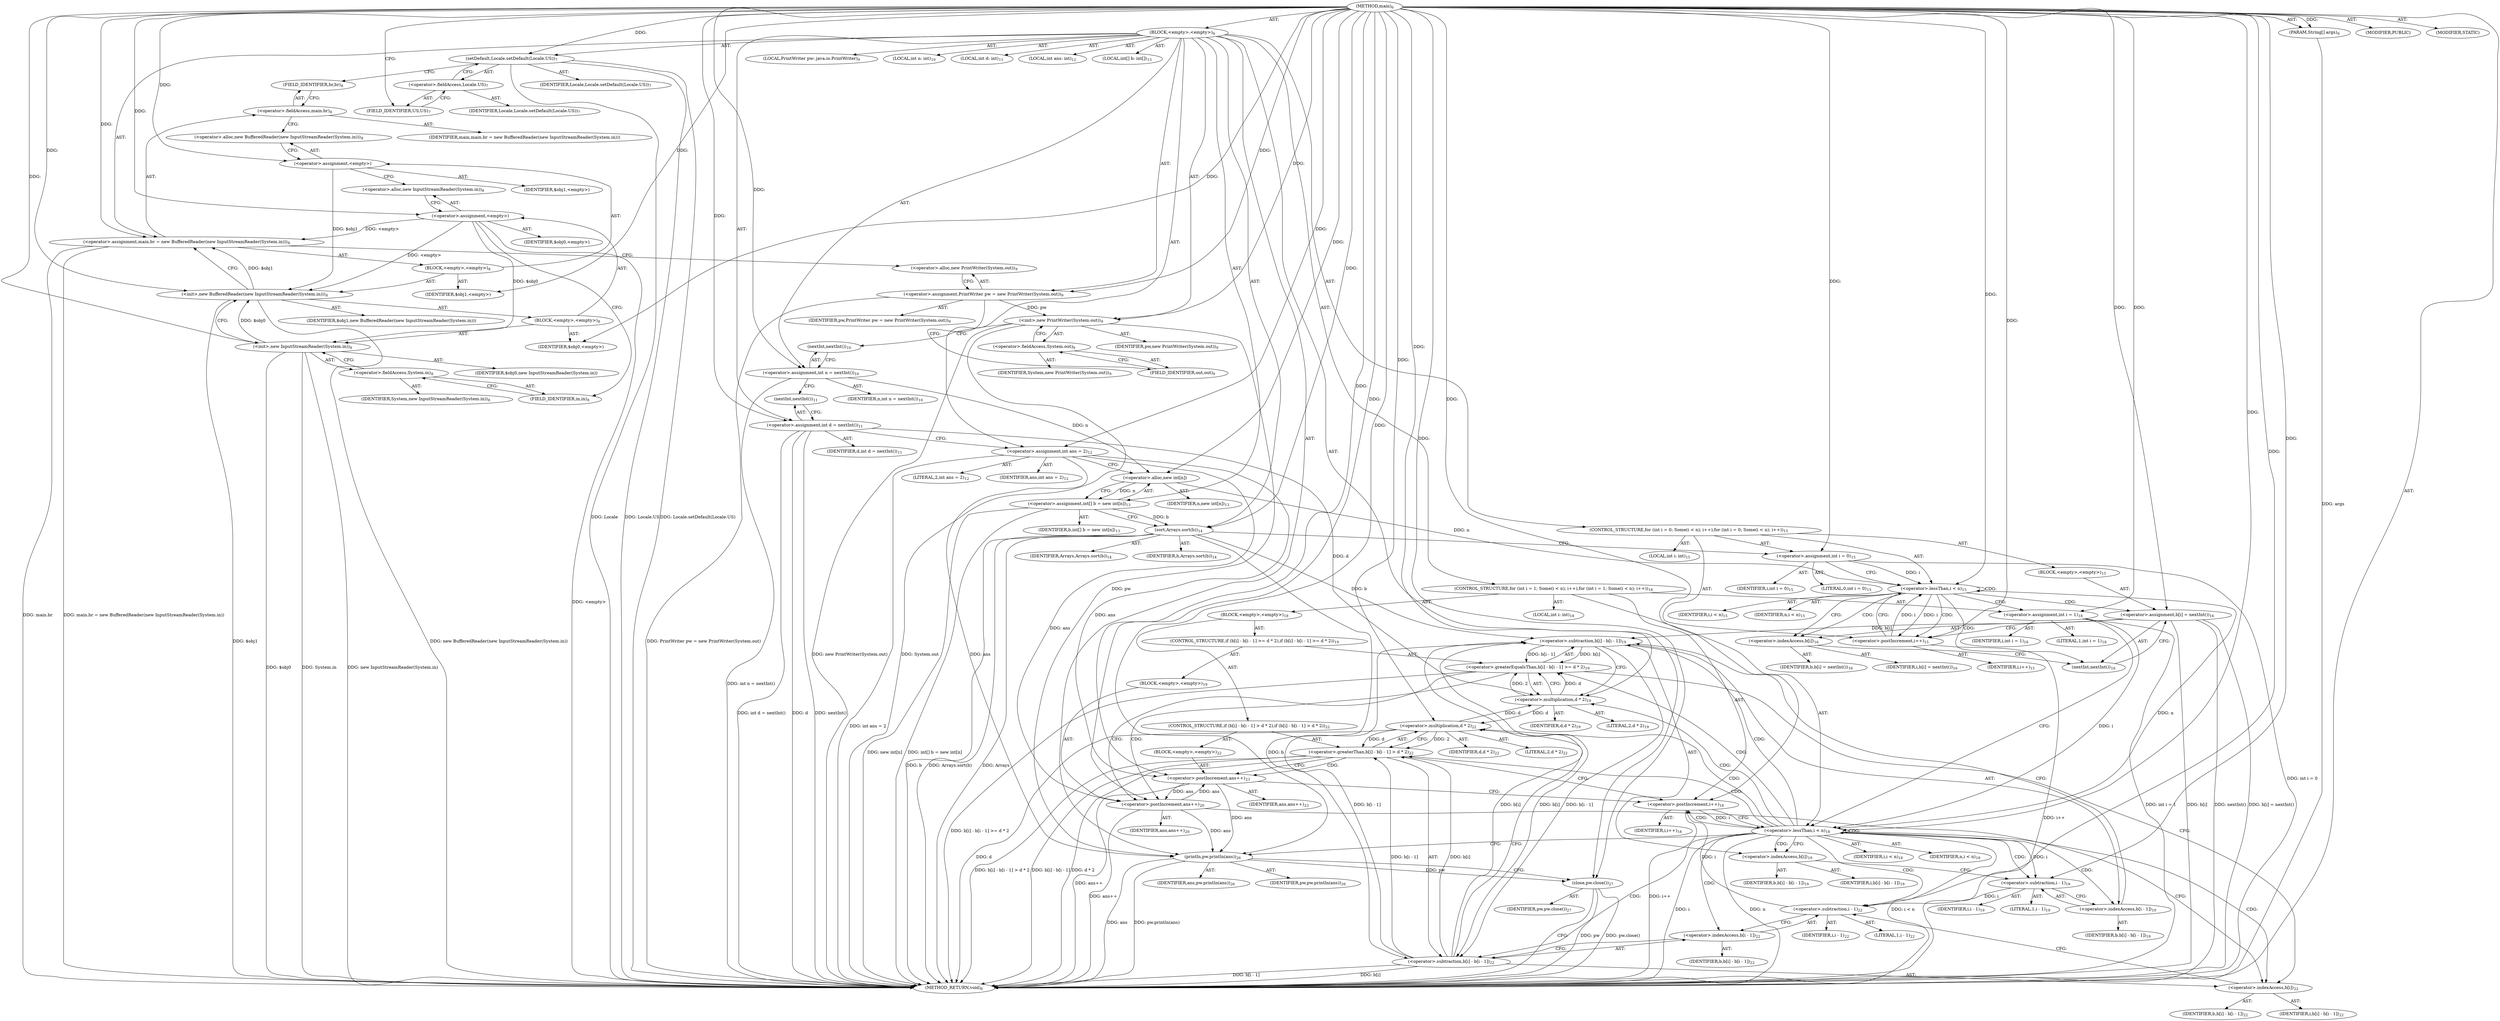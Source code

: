 digraph "main" {  
"21" [label = <(METHOD,main)<SUB>6</SUB>> ]
"22" [label = <(PARAM,String[] args)<SUB>6</SUB>> ]
"23" [label = <(BLOCK,&lt;empty&gt;,&lt;empty&gt;)<SUB>6</SUB>> ]
"24" [label = <(setDefault,Locale.setDefault(Locale.US))<SUB>7</SUB>> ]
"25" [label = <(IDENTIFIER,Locale,Locale.setDefault(Locale.US))<SUB>7</SUB>> ]
"26" [label = <(&lt;operator&gt;.fieldAccess,Locale.US)<SUB>7</SUB>> ]
"27" [label = <(IDENTIFIER,Locale,Locale.setDefault(Locale.US))<SUB>7</SUB>> ]
"28" [label = <(FIELD_IDENTIFIER,US,US)<SUB>7</SUB>> ]
"29" [label = <(&lt;operator&gt;.assignment,main.br = new BufferedReader(new InputStreamReader(System.in)))<SUB>8</SUB>> ]
"30" [label = <(&lt;operator&gt;.fieldAccess,main.br)<SUB>8</SUB>> ]
"31" [label = <(IDENTIFIER,main,main.br = new BufferedReader(new InputStreamReader(System.in)))> ]
"32" [label = <(FIELD_IDENTIFIER,br,br)<SUB>8</SUB>> ]
"33" [label = <(BLOCK,&lt;empty&gt;,&lt;empty&gt;)<SUB>8</SUB>> ]
"34" [label = <(&lt;operator&gt;.assignment,&lt;empty&gt;)> ]
"35" [label = <(IDENTIFIER,$obj1,&lt;empty&gt;)> ]
"36" [label = <(&lt;operator&gt;.alloc,new BufferedReader(new InputStreamReader(System.in)))<SUB>8</SUB>> ]
"37" [label = <(&lt;init&gt;,new BufferedReader(new InputStreamReader(System.in)))<SUB>8</SUB>> ]
"38" [label = <(IDENTIFIER,$obj1,new BufferedReader(new InputStreamReader(System.in)))> ]
"39" [label = <(BLOCK,&lt;empty&gt;,&lt;empty&gt;)<SUB>8</SUB>> ]
"40" [label = <(&lt;operator&gt;.assignment,&lt;empty&gt;)> ]
"41" [label = <(IDENTIFIER,$obj0,&lt;empty&gt;)> ]
"42" [label = <(&lt;operator&gt;.alloc,new InputStreamReader(System.in))<SUB>8</SUB>> ]
"43" [label = <(&lt;init&gt;,new InputStreamReader(System.in))<SUB>8</SUB>> ]
"44" [label = <(IDENTIFIER,$obj0,new InputStreamReader(System.in))> ]
"45" [label = <(&lt;operator&gt;.fieldAccess,System.in)<SUB>8</SUB>> ]
"46" [label = <(IDENTIFIER,System,new InputStreamReader(System.in))<SUB>8</SUB>> ]
"47" [label = <(FIELD_IDENTIFIER,in,in)<SUB>8</SUB>> ]
"48" [label = <(IDENTIFIER,$obj0,&lt;empty&gt;)> ]
"49" [label = <(IDENTIFIER,$obj1,&lt;empty&gt;)> ]
"4" [label = <(LOCAL,PrintWriter pw: java.io.PrintWriter)<SUB>9</SUB>> ]
"50" [label = <(&lt;operator&gt;.assignment,PrintWriter pw = new PrintWriter(System.out))<SUB>9</SUB>> ]
"51" [label = <(IDENTIFIER,pw,PrintWriter pw = new PrintWriter(System.out))<SUB>9</SUB>> ]
"52" [label = <(&lt;operator&gt;.alloc,new PrintWriter(System.out))<SUB>9</SUB>> ]
"53" [label = <(&lt;init&gt;,new PrintWriter(System.out))<SUB>9</SUB>> ]
"3" [label = <(IDENTIFIER,pw,new PrintWriter(System.out))<SUB>9</SUB>> ]
"54" [label = <(&lt;operator&gt;.fieldAccess,System.out)<SUB>9</SUB>> ]
"55" [label = <(IDENTIFIER,System,new PrintWriter(System.out))<SUB>9</SUB>> ]
"56" [label = <(FIELD_IDENTIFIER,out,out)<SUB>9</SUB>> ]
"57" [label = <(LOCAL,int n: int)<SUB>10</SUB>> ]
"58" [label = <(&lt;operator&gt;.assignment,int n = nextInt())<SUB>10</SUB>> ]
"59" [label = <(IDENTIFIER,n,int n = nextInt())<SUB>10</SUB>> ]
"60" [label = <(nextInt,nextInt())<SUB>10</SUB>> ]
"61" [label = <(LOCAL,int d: int)<SUB>11</SUB>> ]
"62" [label = <(&lt;operator&gt;.assignment,int d = nextInt())<SUB>11</SUB>> ]
"63" [label = <(IDENTIFIER,d,int d = nextInt())<SUB>11</SUB>> ]
"64" [label = <(nextInt,nextInt())<SUB>11</SUB>> ]
"65" [label = <(LOCAL,int ans: int)<SUB>12</SUB>> ]
"66" [label = <(&lt;operator&gt;.assignment,int ans = 2)<SUB>12</SUB>> ]
"67" [label = <(IDENTIFIER,ans,int ans = 2)<SUB>12</SUB>> ]
"68" [label = <(LITERAL,2,int ans = 2)<SUB>12</SUB>> ]
"69" [label = <(LOCAL,int[] b: int[])<SUB>13</SUB>> ]
"70" [label = <(&lt;operator&gt;.assignment,int[] b = new int[n])<SUB>13</SUB>> ]
"71" [label = <(IDENTIFIER,b,int[] b = new int[n])<SUB>13</SUB>> ]
"72" [label = <(&lt;operator&gt;.alloc,new int[n])> ]
"73" [label = <(IDENTIFIER,n,new int[n])<SUB>13</SUB>> ]
"74" [label = <(sort,Arrays.sort(b))<SUB>14</SUB>> ]
"75" [label = <(IDENTIFIER,Arrays,Arrays.sort(b))<SUB>14</SUB>> ]
"76" [label = <(IDENTIFIER,b,Arrays.sort(b))<SUB>14</SUB>> ]
"77" [label = <(CONTROL_STRUCTURE,for (int i = 0; Some(i &lt; n); i++),for (int i = 0; Some(i &lt; n); i++))<SUB>15</SUB>> ]
"78" [label = <(LOCAL,int i: int)<SUB>15</SUB>> ]
"79" [label = <(&lt;operator&gt;.assignment,int i = 0)<SUB>15</SUB>> ]
"80" [label = <(IDENTIFIER,i,int i = 0)<SUB>15</SUB>> ]
"81" [label = <(LITERAL,0,int i = 0)<SUB>15</SUB>> ]
"82" [label = <(&lt;operator&gt;.lessThan,i &lt; n)<SUB>15</SUB>> ]
"83" [label = <(IDENTIFIER,i,i &lt; n)<SUB>15</SUB>> ]
"84" [label = <(IDENTIFIER,n,i &lt; n)<SUB>15</SUB>> ]
"85" [label = <(&lt;operator&gt;.postIncrement,i++)<SUB>15</SUB>> ]
"86" [label = <(IDENTIFIER,i,i++)<SUB>15</SUB>> ]
"87" [label = <(BLOCK,&lt;empty&gt;,&lt;empty&gt;)<SUB>15</SUB>> ]
"88" [label = <(&lt;operator&gt;.assignment,b[i] = nextInt())<SUB>16</SUB>> ]
"89" [label = <(&lt;operator&gt;.indexAccess,b[i])<SUB>16</SUB>> ]
"90" [label = <(IDENTIFIER,b,b[i] = nextInt())<SUB>16</SUB>> ]
"91" [label = <(IDENTIFIER,i,b[i] = nextInt())<SUB>16</SUB>> ]
"92" [label = <(nextInt,nextInt())<SUB>16</SUB>> ]
"93" [label = <(CONTROL_STRUCTURE,for (int i = 1; Some(i &lt; n); i++),for (int i = 1; Some(i &lt; n); i++))<SUB>18</SUB>> ]
"94" [label = <(LOCAL,int i: int)<SUB>18</SUB>> ]
"95" [label = <(&lt;operator&gt;.assignment,int i = 1)<SUB>18</SUB>> ]
"96" [label = <(IDENTIFIER,i,int i = 1)<SUB>18</SUB>> ]
"97" [label = <(LITERAL,1,int i = 1)<SUB>18</SUB>> ]
"98" [label = <(&lt;operator&gt;.lessThan,i &lt; n)<SUB>18</SUB>> ]
"99" [label = <(IDENTIFIER,i,i &lt; n)<SUB>18</SUB>> ]
"100" [label = <(IDENTIFIER,n,i &lt; n)<SUB>18</SUB>> ]
"101" [label = <(&lt;operator&gt;.postIncrement,i++)<SUB>18</SUB>> ]
"102" [label = <(IDENTIFIER,i,i++)<SUB>18</SUB>> ]
"103" [label = <(BLOCK,&lt;empty&gt;,&lt;empty&gt;)<SUB>18</SUB>> ]
"104" [label = <(CONTROL_STRUCTURE,if (b[i] - b[i - 1] &gt;= d * 2),if (b[i] - b[i - 1] &gt;= d * 2))<SUB>19</SUB>> ]
"105" [label = <(&lt;operator&gt;.greaterEqualsThan,b[i] - b[i - 1] &gt;= d * 2)<SUB>19</SUB>> ]
"106" [label = <(&lt;operator&gt;.subtraction,b[i] - b[i - 1])<SUB>19</SUB>> ]
"107" [label = <(&lt;operator&gt;.indexAccess,b[i])<SUB>19</SUB>> ]
"108" [label = <(IDENTIFIER,b,b[i] - b[i - 1])<SUB>19</SUB>> ]
"109" [label = <(IDENTIFIER,i,b[i] - b[i - 1])<SUB>19</SUB>> ]
"110" [label = <(&lt;operator&gt;.indexAccess,b[i - 1])<SUB>19</SUB>> ]
"111" [label = <(IDENTIFIER,b,b[i] - b[i - 1])<SUB>19</SUB>> ]
"112" [label = <(&lt;operator&gt;.subtraction,i - 1)<SUB>19</SUB>> ]
"113" [label = <(IDENTIFIER,i,i - 1)<SUB>19</SUB>> ]
"114" [label = <(LITERAL,1,i - 1)<SUB>19</SUB>> ]
"115" [label = <(&lt;operator&gt;.multiplication,d * 2)<SUB>19</SUB>> ]
"116" [label = <(IDENTIFIER,d,d * 2)<SUB>19</SUB>> ]
"117" [label = <(LITERAL,2,d * 2)<SUB>19</SUB>> ]
"118" [label = <(BLOCK,&lt;empty&gt;,&lt;empty&gt;)<SUB>19</SUB>> ]
"119" [label = <(&lt;operator&gt;.postIncrement,ans++)<SUB>20</SUB>> ]
"120" [label = <(IDENTIFIER,ans,ans++)<SUB>20</SUB>> ]
"121" [label = <(CONTROL_STRUCTURE,if (b[i] - b[i - 1] &gt; d * 2),if (b[i] - b[i - 1] &gt; d * 2))<SUB>22</SUB>> ]
"122" [label = <(&lt;operator&gt;.greaterThan,b[i] - b[i - 1] &gt; d * 2)<SUB>22</SUB>> ]
"123" [label = <(&lt;operator&gt;.subtraction,b[i] - b[i - 1])<SUB>22</SUB>> ]
"124" [label = <(&lt;operator&gt;.indexAccess,b[i])<SUB>22</SUB>> ]
"125" [label = <(IDENTIFIER,b,b[i] - b[i - 1])<SUB>22</SUB>> ]
"126" [label = <(IDENTIFIER,i,b[i] - b[i - 1])<SUB>22</SUB>> ]
"127" [label = <(&lt;operator&gt;.indexAccess,b[i - 1])<SUB>22</SUB>> ]
"128" [label = <(IDENTIFIER,b,b[i] - b[i - 1])<SUB>22</SUB>> ]
"129" [label = <(&lt;operator&gt;.subtraction,i - 1)<SUB>22</SUB>> ]
"130" [label = <(IDENTIFIER,i,i - 1)<SUB>22</SUB>> ]
"131" [label = <(LITERAL,1,i - 1)<SUB>22</SUB>> ]
"132" [label = <(&lt;operator&gt;.multiplication,d * 2)<SUB>22</SUB>> ]
"133" [label = <(IDENTIFIER,d,d * 2)<SUB>22</SUB>> ]
"134" [label = <(LITERAL,2,d * 2)<SUB>22</SUB>> ]
"135" [label = <(BLOCK,&lt;empty&gt;,&lt;empty&gt;)<SUB>22</SUB>> ]
"136" [label = <(&lt;operator&gt;.postIncrement,ans++)<SUB>23</SUB>> ]
"137" [label = <(IDENTIFIER,ans,ans++)<SUB>23</SUB>> ]
"138" [label = <(println,pw.println(ans))<SUB>26</SUB>> ]
"139" [label = <(IDENTIFIER,pw,pw.println(ans))<SUB>26</SUB>> ]
"140" [label = <(IDENTIFIER,ans,pw.println(ans))<SUB>26</SUB>> ]
"141" [label = <(close,pw.close())<SUB>27</SUB>> ]
"142" [label = <(IDENTIFIER,pw,pw.close())<SUB>27</SUB>> ]
"143" [label = <(MODIFIER,PUBLIC)> ]
"144" [label = <(MODIFIER,STATIC)> ]
"145" [label = <(METHOD_RETURN,void)<SUB>6</SUB>> ]
  "21" -> "22"  [ label = "AST: "] 
  "21" -> "23"  [ label = "AST: "] 
  "21" -> "143"  [ label = "AST: "] 
  "21" -> "144"  [ label = "AST: "] 
  "21" -> "145"  [ label = "AST: "] 
  "23" -> "24"  [ label = "AST: "] 
  "23" -> "29"  [ label = "AST: "] 
  "23" -> "4"  [ label = "AST: "] 
  "23" -> "50"  [ label = "AST: "] 
  "23" -> "53"  [ label = "AST: "] 
  "23" -> "57"  [ label = "AST: "] 
  "23" -> "58"  [ label = "AST: "] 
  "23" -> "61"  [ label = "AST: "] 
  "23" -> "62"  [ label = "AST: "] 
  "23" -> "65"  [ label = "AST: "] 
  "23" -> "66"  [ label = "AST: "] 
  "23" -> "69"  [ label = "AST: "] 
  "23" -> "70"  [ label = "AST: "] 
  "23" -> "74"  [ label = "AST: "] 
  "23" -> "77"  [ label = "AST: "] 
  "23" -> "93"  [ label = "AST: "] 
  "23" -> "138"  [ label = "AST: "] 
  "23" -> "141"  [ label = "AST: "] 
  "24" -> "25"  [ label = "AST: "] 
  "24" -> "26"  [ label = "AST: "] 
  "26" -> "27"  [ label = "AST: "] 
  "26" -> "28"  [ label = "AST: "] 
  "29" -> "30"  [ label = "AST: "] 
  "29" -> "33"  [ label = "AST: "] 
  "30" -> "31"  [ label = "AST: "] 
  "30" -> "32"  [ label = "AST: "] 
  "33" -> "34"  [ label = "AST: "] 
  "33" -> "37"  [ label = "AST: "] 
  "33" -> "49"  [ label = "AST: "] 
  "34" -> "35"  [ label = "AST: "] 
  "34" -> "36"  [ label = "AST: "] 
  "37" -> "38"  [ label = "AST: "] 
  "37" -> "39"  [ label = "AST: "] 
  "39" -> "40"  [ label = "AST: "] 
  "39" -> "43"  [ label = "AST: "] 
  "39" -> "48"  [ label = "AST: "] 
  "40" -> "41"  [ label = "AST: "] 
  "40" -> "42"  [ label = "AST: "] 
  "43" -> "44"  [ label = "AST: "] 
  "43" -> "45"  [ label = "AST: "] 
  "45" -> "46"  [ label = "AST: "] 
  "45" -> "47"  [ label = "AST: "] 
  "50" -> "51"  [ label = "AST: "] 
  "50" -> "52"  [ label = "AST: "] 
  "53" -> "3"  [ label = "AST: "] 
  "53" -> "54"  [ label = "AST: "] 
  "54" -> "55"  [ label = "AST: "] 
  "54" -> "56"  [ label = "AST: "] 
  "58" -> "59"  [ label = "AST: "] 
  "58" -> "60"  [ label = "AST: "] 
  "62" -> "63"  [ label = "AST: "] 
  "62" -> "64"  [ label = "AST: "] 
  "66" -> "67"  [ label = "AST: "] 
  "66" -> "68"  [ label = "AST: "] 
  "70" -> "71"  [ label = "AST: "] 
  "70" -> "72"  [ label = "AST: "] 
  "72" -> "73"  [ label = "AST: "] 
  "74" -> "75"  [ label = "AST: "] 
  "74" -> "76"  [ label = "AST: "] 
  "77" -> "78"  [ label = "AST: "] 
  "77" -> "79"  [ label = "AST: "] 
  "77" -> "82"  [ label = "AST: "] 
  "77" -> "85"  [ label = "AST: "] 
  "77" -> "87"  [ label = "AST: "] 
  "79" -> "80"  [ label = "AST: "] 
  "79" -> "81"  [ label = "AST: "] 
  "82" -> "83"  [ label = "AST: "] 
  "82" -> "84"  [ label = "AST: "] 
  "85" -> "86"  [ label = "AST: "] 
  "87" -> "88"  [ label = "AST: "] 
  "88" -> "89"  [ label = "AST: "] 
  "88" -> "92"  [ label = "AST: "] 
  "89" -> "90"  [ label = "AST: "] 
  "89" -> "91"  [ label = "AST: "] 
  "93" -> "94"  [ label = "AST: "] 
  "93" -> "95"  [ label = "AST: "] 
  "93" -> "98"  [ label = "AST: "] 
  "93" -> "101"  [ label = "AST: "] 
  "93" -> "103"  [ label = "AST: "] 
  "95" -> "96"  [ label = "AST: "] 
  "95" -> "97"  [ label = "AST: "] 
  "98" -> "99"  [ label = "AST: "] 
  "98" -> "100"  [ label = "AST: "] 
  "101" -> "102"  [ label = "AST: "] 
  "103" -> "104"  [ label = "AST: "] 
  "103" -> "121"  [ label = "AST: "] 
  "104" -> "105"  [ label = "AST: "] 
  "104" -> "118"  [ label = "AST: "] 
  "105" -> "106"  [ label = "AST: "] 
  "105" -> "115"  [ label = "AST: "] 
  "106" -> "107"  [ label = "AST: "] 
  "106" -> "110"  [ label = "AST: "] 
  "107" -> "108"  [ label = "AST: "] 
  "107" -> "109"  [ label = "AST: "] 
  "110" -> "111"  [ label = "AST: "] 
  "110" -> "112"  [ label = "AST: "] 
  "112" -> "113"  [ label = "AST: "] 
  "112" -> "114"  [ label = "AST: "] 
  "115" -> "116"  [ label = "AST: "] 
  "115" -> "117"  [ label = "AST: "] 
  "118" -> "119"  [ label = "AST: "] 
  "119" -> "120"  [ label = "AST: "] 
  "121" -> "122"  [ label = "AST: "] 
  "121" -> "135"  [ label = "AST: "] 
  "122" -> "123"  [ label = "AST: "] 
  "122" -> "132"  [ label = "AST: "] 
  "123" -> "124"  [ label = "AST: "] 
  "123" -> "127"  [ label = "AST: "] 
  "124" -> "125"  [ label = "AST: "] 
  "124" -> "126"  [ label = "AST: "] 
  "127" -> "128"  [ label = "AST: "] 
  "127" -> "129"  [ label = "AST: "] 
  "129" -> "130"  [ label = "AST: "] 
  "129" -> "131"  [ label = "AST: "] 
  "132" -> "133"  [ label = "AST: "] 
  "132" -> "134"  [ label = "AST: "] 
  "135" -> "136"  [ label = "AST: "] 
  "136" -> "137"  [ label = "AST: "] 
  "138" -> "139"  [ label = "AST: "] 
  "138" -> "140"  [ label = "AST: "] 
  "141" -> "142"  [ label = "AST: "] 
  "24" -> "32"  [ label = "CFG: "] 
  "29" -> "52"  [ label = "CFG: "] 
  "50" -> "56"  [ label = "CFG: "] 
  "53" -> "60"  [ label = "CFG: "] 
  "58" -> "64"  [ label = "CFG: "] 
  "62" -> "66"  [ label = "CFG: "] 
  "66" -> "72"  [ label = "CFG: "] 
  "70" -> "74"  [ label = "CFG: "] 
  "74" -> "79"  [ label = "CFG: "] 
  "138" -> "141"  [ label = "CFG: "] 
  "141" -> "145"  [ label = "CFG: "] 
  "26" -> "24"  [ label = "CFG: "] 
  "30" -> "36"  [ label = "CFG: "] 
  "52" -> "50"  [ label = "CFG: "] 
  "54" -> "53"  [ label = "CFG: "] 
  "60" -> "58"  [ label = "CFG: "] 
  "64" -> "62"  [ label = "CFG: "] 
  "72" -> "70"  [ label = "CFG: "] 
  "79" -> "82"  [ label = "CFG: "] 
  "82" -> "89"  [ label = "CFG: "] 
  "82" -> "95"  [ label = "CFG: "] 
  "85" -> "82"  [ label = "CFG: "] 
  "95" -> "98"  [ label = "CFG: "] 
  "98" -> "107"  [ label = "CFG: "] 
  "98" -> "138"  [ label = "CFG: "] 
  "101" -> "98"  [ label = "CFG: "] 
  "28" -> "26"  [ label = "CFG: "] 
  "32" -> "30"  [ label = "CFG: "] 
  "34" -> "42"  [ label = "CFG: "] 
  "37" -> "29"  [ label = "CFG: "] 
  "56" -> "54"  [ label = "CFG: "] 
  "88" -> "85"  [ label = "CFG: "] 
  "36" -> "34"  [ label = "CFG: "] 
  "89" -> "92"  [ label = "CFG: "] 
  "92" -> "88"  [ label = "CFG: "] 
  "105" -> "119"  [ label = "CFG: "] 
  "105" -> "124"  [ label = "CFG: "] 
  "122" -> "136"  [ label = "CFG: "] 
  "122" -> "101"  [ label = "CFG: "] 
  "40" -> "47"  [ label = "CFG: "] 
  "43" -> "37"  [ label = "CFG: "] 
  "106" -> "115"  [ label = "CFG: "] 
  "115" -> "105"  [ label = "CFG: "] 
  "119" -> "124"  [ label = "CFG: "] 
  "123" -> "132"  [ label = "CFG: "] 
  "132" -> "122"  [ label = "CFG: "] 
  "136" -> "101"  [ label = "CFG: "] 
  "42" -> "40"  [ label = "CFG: "] 
  "45" -> "43"  [ label = "CFG: "] 
  "107" -> "112"  [ label = "CFG: "] 
  "110" -> "106"  [ label = "CFG: "] 
  "124" -> "129"  [ label = "CFG: "] 
  "127" -> "123"  [ label = "CFG: "] 
  "47" -> "45"  [ label = "CFG: "] 
  "112" -> "110"  [ label = "CFG: "] 
  "129" -> "127"  [ label = "CFG: "] 
  "21" -> "28"  [ label = "CFG: "] 
  "22" -> "145"  [ label = "DDG: args"] 
  "24" -> "145"  [ label = "DDG: Locale"] 
  "24" -> "145"  [ label = "DDG: Locale.US"] 
  "24" -> "145"  [ label = "DDG: Locale.setDefault(Locale.US)"] 
  "29" -> "145"  [ label = "DDG: main.br"] 
  "37" -> "145"  [ label = "DDG: $obj1"] 
  "40" -> "145"  [ label = "DDG: &lt;empty&gt;"] 
  "43" -> "145"  [ label = "DDG: $obj0"] 
  "43" -> "145"  [ label = "DDG: System.in"] 
  "43" -> "145"  [ label = "DDG: new InputStreamReader(System.in)"] 
  "37" -> "145"  [ label = "DDG: new BufferedReader(new InputStreamReader(System.in))"] 
  "29" -> "145"  [ label = "DDG: main.br = new BufferedReader(new InputStreamReader(System.in))"] 
  "50" -> "145"  [ label = "DDG: PrintWriter pw = new PrintWriter(System.out)"] 
  "53" -> "145"  [ label = "DDG: System.out"] 
  "53" -> "145"  [ label = "DDG: new PrintWriter(System.out)"] 
  "58" -> "145"  [ label = "DDG: int n = nextInt()"] 
  "62" -> "145"  [ label = "DDG: d"] 
  "62" -> "145"  [ label = "DDG: nextInt()"] 
  "62" -> "145"  [ label = "DDG: int d = nextInt()"] 
  "66" -> "145"  [ label = "DDG: int ans = 2"] 
  "70" -> "145"  [ label = "DDG: new int[n]"] 
  "70" -> "145"  [ label = "DDG: int[] b = new int[n]"] 
  "74" -> "145"  [ label = "DDG: b"] 
  "74" -> "145"  [ label = "DDG: Arrays.sort(b)"] 
  "79" -> "145"  [ label = "DDG: int i = 0"] 
  "95" -> "145"  [ label = "DDG: int i = 1"] 
  "98" -> "145"  [ label = "DDG: i"] 
  "98" -> "145"  [ label = "DDG: n"] 
  "98" -> "145"  [ label = "DDG: i &lt; n"] 
  "138" -> "145"  [ label = "DDG: ans"] 
  "138" -> "145"  [ label = "DDG: pw.println(ans)"] 
  "141" -> "145"  [ label = "DDG: pw"] 
  "141" -> "145"  [ label = "DDG: pw.close()"] 
  "105" -> "145"  [ label = "DDG: b[i] - b[i - 1] &gt;= d * 2"] 
  "119" -> "145"  [ label = "DDG: ans++"] 
  "123" -> "145"  [ label = "DDG: b[i]"] 
  "123" -> "145"  [ label = "DDG: b[i - 1]"] 
  "122" -> "145"  [ label = "DDG: b[i] - b[i - 1]"] 
  "132" -> "145"  [ label = "DDG: d"] 
  "122" -> "145"  [ label = "DDG: d * 2"] 
  "122" -> "145"  [ label = "DDG: b[i] - b[i - 1] &gt; d * 2"] 
  "136" -> "145"  [ label = "DDG: ans++"] 
  "101" -> "145"  [ label = "DDG: i++"] 
  "88" -> "145"  [ label = "DDG: b[i]"] 
  "88" -> "145"  [ label = "DDG: nextInt()"] 
  "88" -> "145"  [ label = "DDG: b[i] = nextInt()"] 
  "85" -> "145"  [ label = "DDG: i++"] 
  "74" -> "145"  [ label = "DDG: Arrays"] 
  "21" -> "22"  [ label = "DDG: "] 
  "40" -> "29"  [ label = "DDG: &lt;empty&gt;"] 
  "37" -> "29"  [ label = "DDG: $obj1"] 
  "21" -> "29"  [ label = "DDG: "] 
  "21" -> "50"  [ label = "DDG: "] 
  "21" -> "58"  [ label = "DDG: "] 
  "21" -> "62"  [ label = "DDG: "] 
  "21" -> "66"  [ label = "DDG: "] 
  "72" -> "70"  [ label = "DDG: n"] 
  "21" -> "24"  [ label = "DDG: "] 
  "50" -> "53"  [ label = "DDG: pw"] 
  "21" -> "53"  [ label = "DDG: "] 
  "21" -> "74"  [ label = "DDG: "] 
  "70" -> "74"  [ label = "DDG: b"] 
  "21" -> "79"  [ label = "DDG: "] 
  "21" -> "95"  [ label = "DDG: "] 
  "53" -> "138"  [ label = "DDG: pw"] 
  "21" -> "138"  [ label = "DDG: "] 
  "66" -> "138"  [ label = "DDG: ans"] 
  "119" -> "138"  [ label = "DDG: ans"] 
  "136" -> "138"  [ label = "DDG: ans"] 
  "138" -> "141"  [ label = "DDG: pw"] 
  "21" -> "141"  [ label = "DDG: "] 
  "21" -> "34"  [ label = "DDG: "] 
  "21" -> "49"  [ label = "DDG: "] 
  "58" -> "72"  [ label = "DDG: n"] 
  "21" -> "72"  [ label = "DDG: "] 
  "79" -> "82"  [ label = "DDG: i"] 
  "85" -> "82"  [ label = "DDG: i"] 
  "21" -> "82"  [ label = "DDG: "] 
  "72" -> "82"  [ label = "DDG: n"] 
  "82" -> "85"  [ label = "DDG: i"] 
  "21" -> "85"  [ label = "DDG: "] 
  "21" -> "88"  [ label = "DDG: "] 
  "95" -> "98"  [ label = "DDG: i"] 
  "101" -> "98"  [ label = "DDG: i"] 
  "21" -> "98"  [ label = "DDG: "] 
  "82" -> "98"  [ label = "DDG: n"] 
  "129" -> "101"  [ label = "DDG: i"] 
  "21" -> "101"  [ label = "DDG: "] 
  "34" -> "37"  [ label = "DDG: $obj1"] 
  "21" -> "37"  [ label = "DDG: "] 
  "40" -> "37"  [ label = "DDG: &lt;empty&gt;"] 
  "43" -> "37"  [ label = "DDG: $obj0"] 
  "21" -> "40"  [ label = "DDG: "] 
  "21" -> "48"  [ label = "DDG: "] 
  "106" -> "105"  [ label = "DDG: b[i]"] 
  "106" -> "105"  [ label = "DDG: b[i - 1]"] 
  "115" -> "105"  [ label = "DDG: d"] 
  "115" -> "105"  [ label = "DDG: 2"] 
  "123" -> "122"  [ label = "DDG: b[i]"] 
  "123" -> "122"  [ label = "DDG: b[i - 1]"] 
  "132" -> "122"  [ label = "DDG: d"] 
  "132" -> "122"  [ label = "DDG: 2"] 
  "40" -> "43"  [ label = "DDG: $obj0"] 
  "21" -> "43"  [ label = "DDG: "] 
  "74" -> "106"  [ label = "DDG: b"] 
  "123" -> "106"  [ label = "DDG: b[i]"] 
  "88" -> "106"  [ label = "DDG: b[i]"] 
  "123" -> "106"  [ label = "DDG: b[i - 1]"] 
  "62" -> "115"  [ label = "DDG: d"] 
  "132" -> "115"  [ label = "DDG: d"] 
  "21" -> "115"  [ label = "DDG: "] 
  "66" -> "119"  [ label = "DDG: ans"] 
  "136" -> "119"  [ label = "DDG: ans"] 
  "21" -> "119"  [ label = "DDG: "] 
  "74" -> "123"  [ label = "DDG: b"] 
  "106" -> "123"  [ label = "DDG: b[i]"] 
  "106" -> "123"  [ label = "DDG: b[i - 1]"] 
  "115" -> "132"  [ label = "DDG: d"] 
  "21" -> "132"  [ label = "DDG: "] 
  "66" -> "136"  [ label = "DDG: ans"] 
  "119" -> "136"  [ label = "DDG: ans"] 
  "21" -> "136"  [ label = "DDG: "] 
  "98" -> "112"  [ label = "DDG: i"] 
  "21" -> "112"  [ label = "DDG: "] 
  "112" -> "129"  [ label = "DDG: i"] 
  "21" -> "129"  [ label = "DDG: "] 
  "82" -> "89"  [ label = "CDG: "] 
  "82" -> "85"  [ label = "CDG: "] 
  "82" -> "88"  [ label = "CDG: "] 
  "82" -> "92"  [ label = "CDG: "] 
  "82" -> "82"  [ label = "CDG: "] 
  "98" -> "107"  [ label = "CDG: "] 
  "98" -> "115"  [ label = "CDG: "] 
  "98" -> "98"  [ label = "CDG: "] 
  "98" -> "105"  [ label = "CDG: "] 
  "98" -> "122"  [ label = "CDG: "] 
  "98" -> "132"  [ label = "CDG: "] 
  "98" -> "110"  [ label = "CDG: "] 
  "98" -> "123"  [ label = "CDG: "] 
  "98" -> "106"  [ label = "CDG: "] 
  "98" -> "127"  [ label = "CDG: "] 
  "98" -> "112"  [ label = "CDG: "] 
  "98" -> "129"  [ label = "CDG: "] 
  "98" -> "101"  [ label = "CDG: "] 
  "98" -> "124"  [ label = "CDG: "] 
  "105" -> "119"  [ label = "CDG: "] 
  "122" -> "136"  [ label = "CDG: "] 
}
